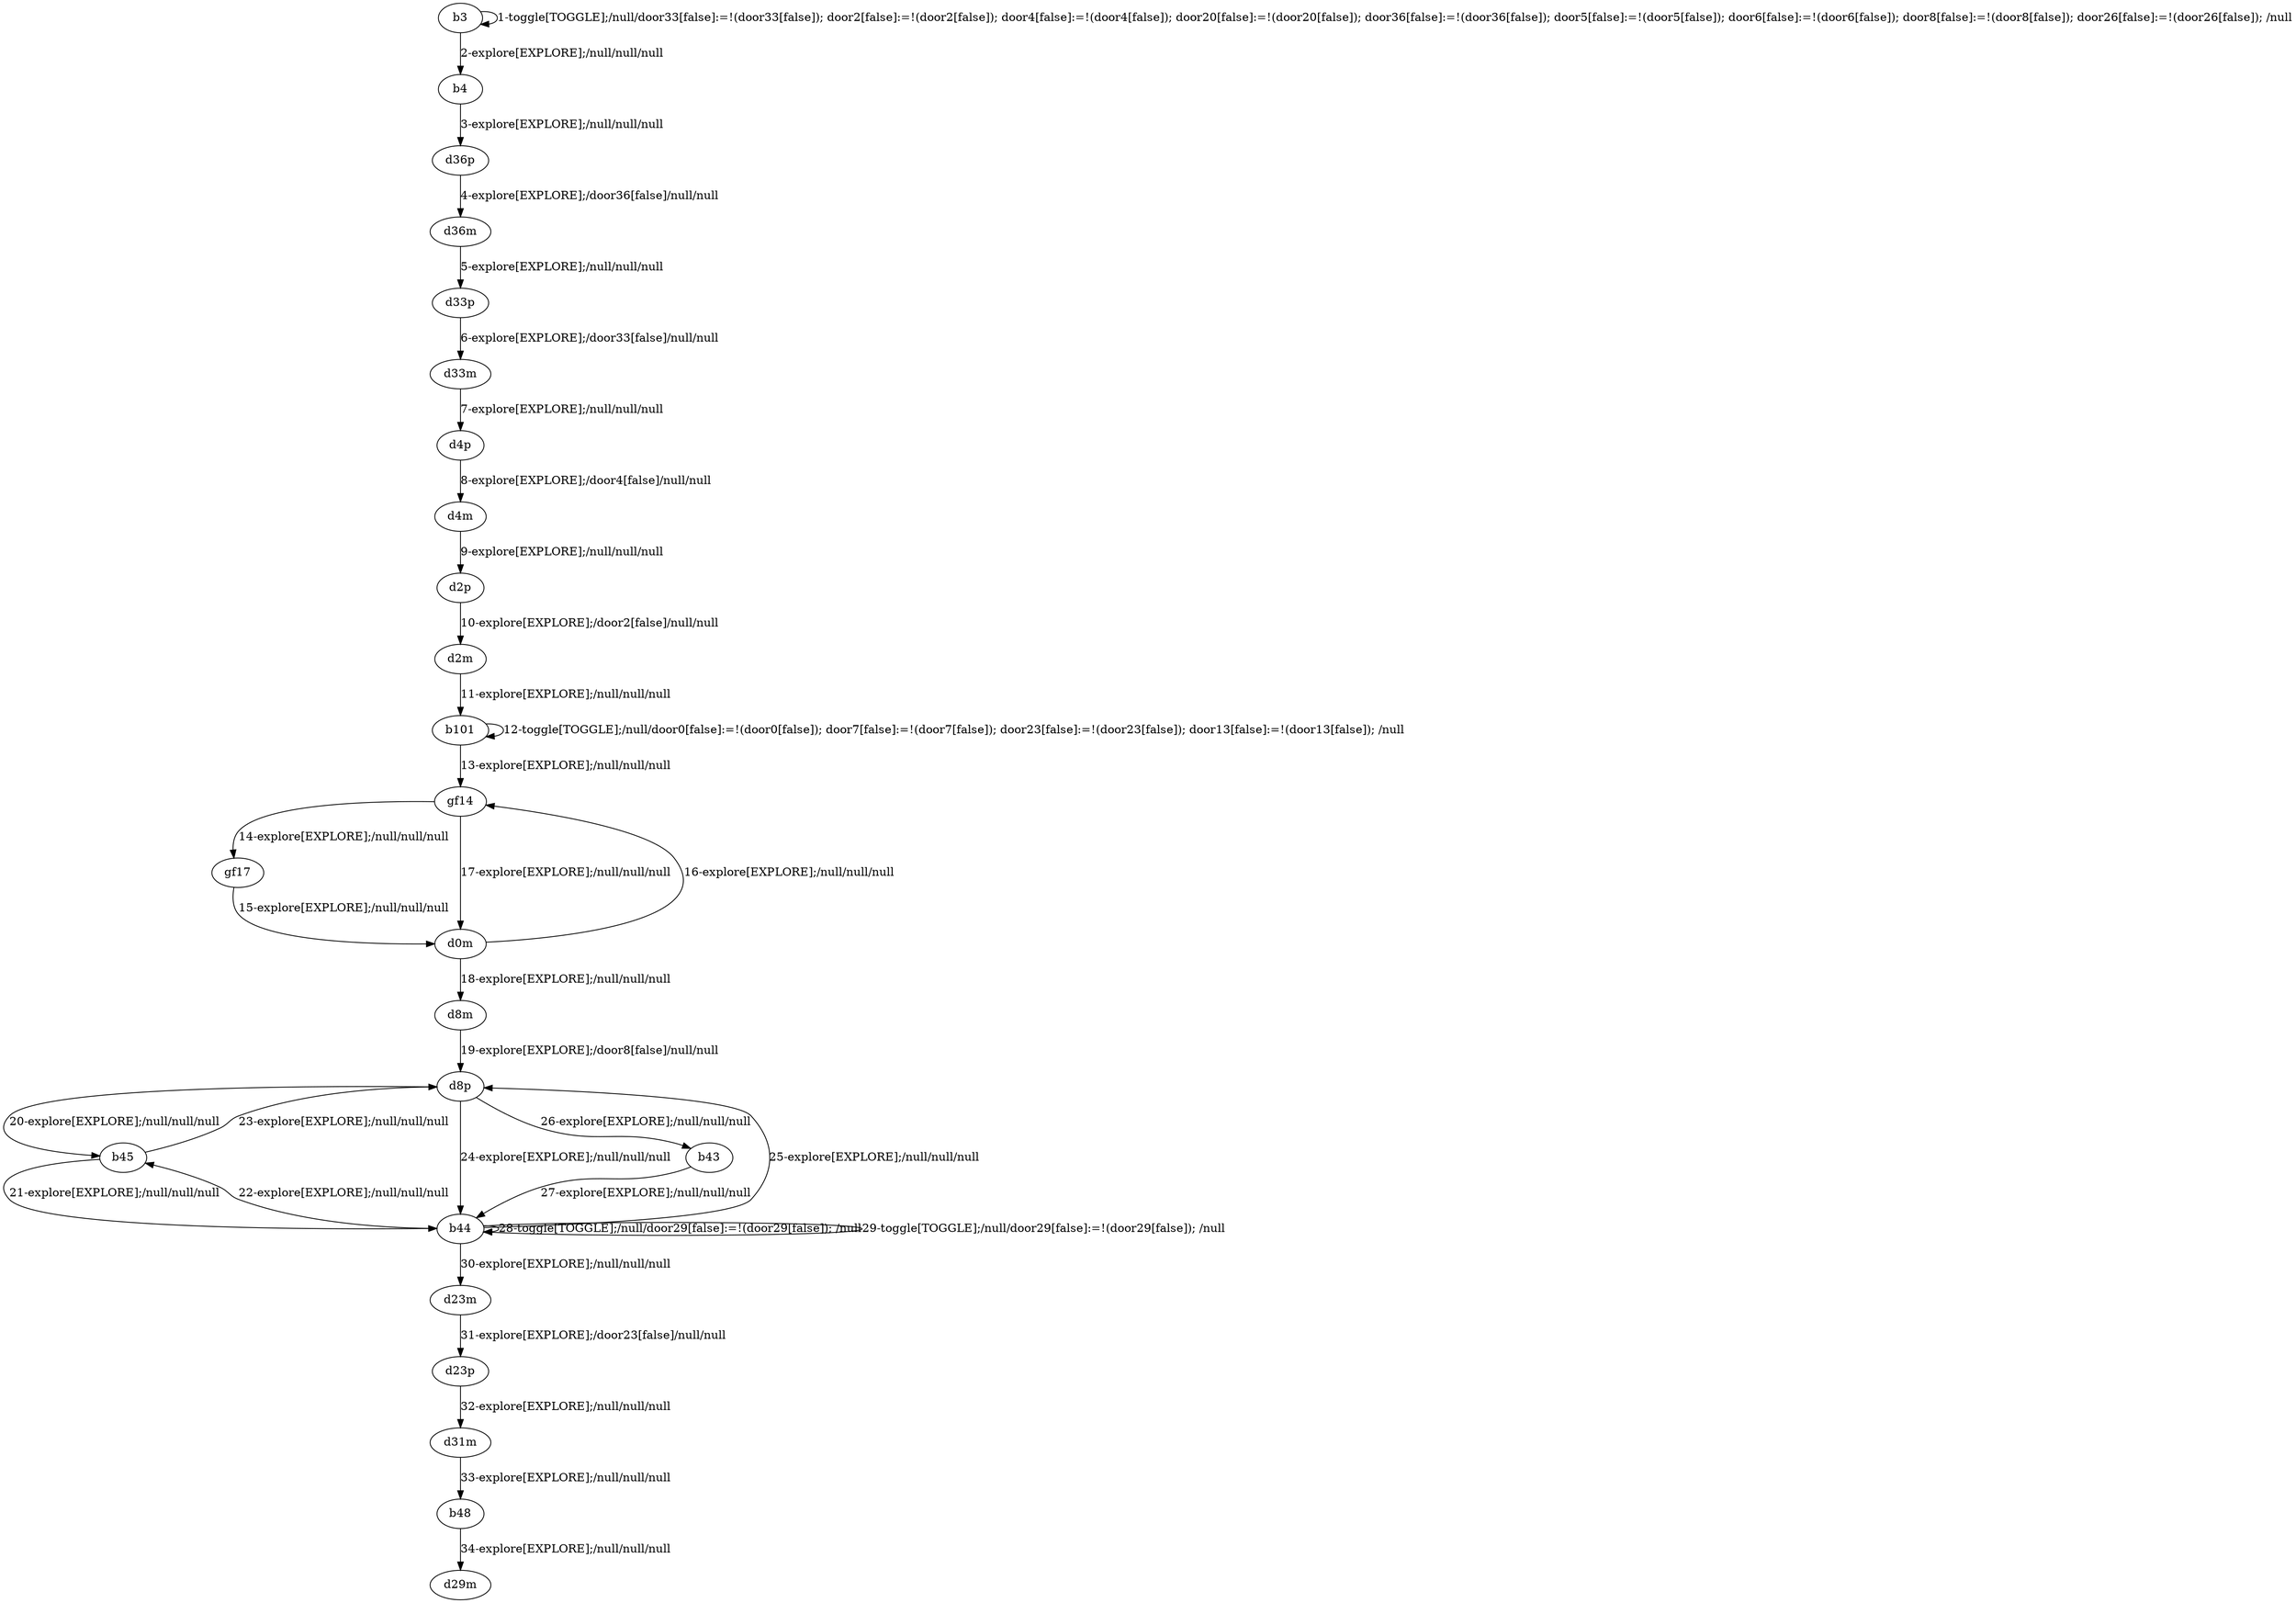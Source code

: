 # Total number of goals covered by this test: 2
# d31m --> b48
# b48 --> d29m

digraph g {
"b3" -> "b3" [label = "1-toggle[TOGGLE];/null/door33[false]:=!(door33[false]); door2[false]:=!(door2[false]); door4[false]:=!(door4[false]); door20[false]:=!(door20[false]); door36[false]:=!(door36[false]); door5[false]:=!(door5[false]); door6[false]:=!(door6[false]); door8[false]:=!(door8[false]); door26[false]:=!(door26[false]); /null"];
"b3" -> "b4" [label = "2-explore[EXPLORE];/null/null/null"];
"b4" -> "d36p" [label = "3-explore[EXPLORE];/null/null/null"];
"d36p" -> "d36m" [label = "4-explore[EXPLORE];/door36[false]/null/null"];
"d36m" -> "d33p" [label = "5-explore[EXPLORE];/null/null/null"];
"d33p" -> "d33m" [label = "6-explore[EXPLORE];/door33[false]/null/null"];
"d33m" -> "d4p" [label = "7-explore[EXPLORE];/null/null/null"];
"d4p" -> "d4m" [label = "8-explore[EXPLORE];/door4[false]/null/null"];
"d4m" -> "d2p" [label = "9-explore[EXPLORE];/null/null/null"];
"d2p" -> "d2m" [label = "10-explore[EXPLORE];/door2[false]/null/null"];
"d2m" -> "b101" [label = "11-explore[EXPLORE];/null/null/null"];
"b101" -> "b101" [label = "12-toggle[TOGGLE];/null/door0[false]:=!(door0[false]); door7[false]:=!(door7[false]); door23[false]:=!(door23[false]); door13[false]:=!(door13[false]); /null"];
"b101" -> "gf14" [label = "13-explore[EXPLORE];/null/null/null"];
"gf14" -> "gf17" [label = "14-explore[EXPLORE];/null/null/null"];
"gf17" -> "d0m" [label = "15-explore[EXPLORE];/null/null/null"];
"d0m" -> "gf14" [label = "16-explore[EXPLORE];/null/null/null"];
"gf14" -> "d0m" [label = "17-explore[EXPLORE];/null/null/null"];
"d0m" -> "d8m" [label = "18-explore[EXPLORE];/null/null/null"];
"d8m" -> "d8p" [label = "19-explore[EXPLORE];/door8[false]/null/null"];
"d8p" -> "b45" [label = "20-explore[EXPLORE];/null/null/null"];
"b45" -> "b44" [label = "21-explore[EXPLORE];/null/null/null"];
"b44" -> "b45" [label = "22-explore[EXPLORE];/null/null/null"];
"b45" -> "d8p" [label = "23-explore[EXPLORE];/null/null/null"];
"d8p" -> "b44" [label = "24-explore[EXPLORE];/null/null/null"];
"b44" -> "d8p" [label = "25-explore[EXPLORE];/null/null/null"];
"d8p" -> "b43" [label = "26-explore[EXPLORE];/null/null/null"];
"b43" -> "b44" [label = "27-explore[EXPLORE];/null/null/null"];
"b44" -> "b44" [label = "28-toggle[TOGGLE];/null/door29[false]:=!(door29[false]); /null"];
"b44" -> "b44" [label = "29-toggle[TOGGLE];/null/door29[false]:=!(door29[false]); /null"];
"b44" -> "d23m" [label = "30-explore[EXPLORE];/null/null/null"];
"d23m" -> "d23p" [label = "31-explore[EXPLORE];/door23[false]/null/null"];
"d23p" -> "d31m" [label = "32-explore[EXPLORE];/null/null/null"];
"d31m" -> "b48" [label = "33-explore[EXPLORE];/null/null/null"];
"b48" -> "d29m" [label = "34-explore[EXPLORE];/null/null/null"];
}
